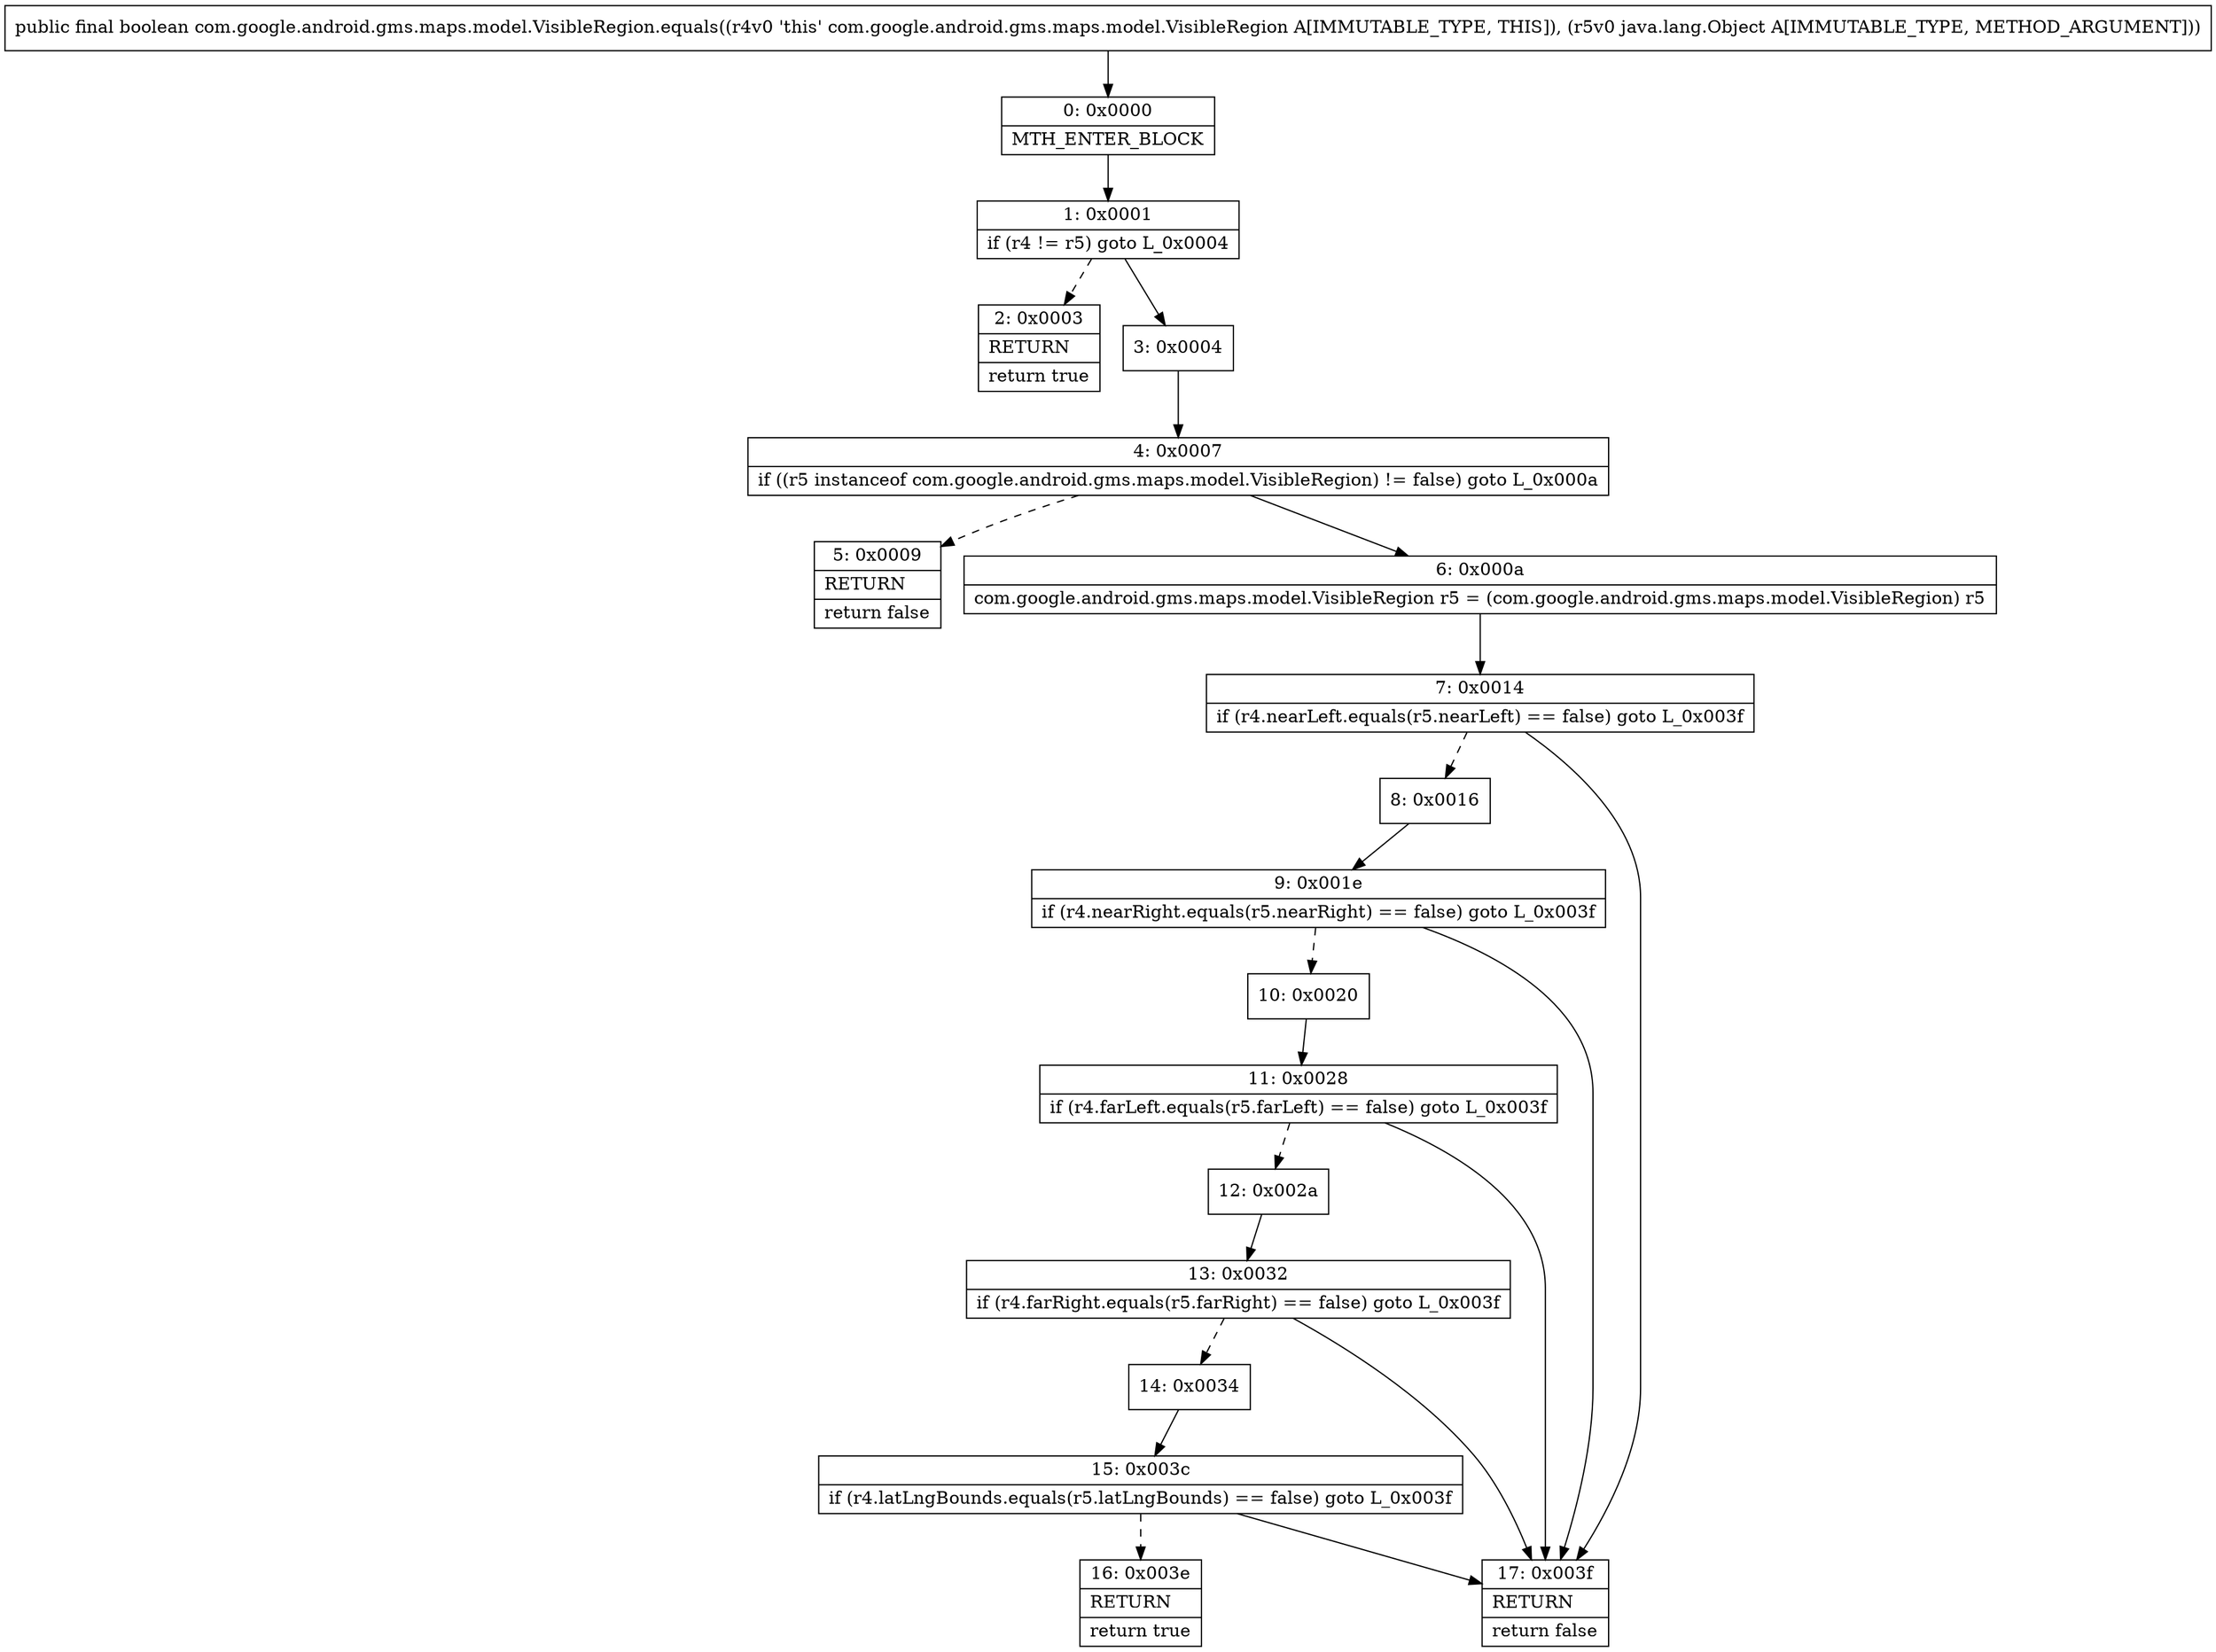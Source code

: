 digraph "CFG forcom.google.android.gms.maps.model.VisibleRegion.equals(Ljava\/lang\/Object;)Z" {
Node_0 [shape=record,label="{0\:\ 0x0000|MTH_ENTER_BLOCK\l}"];
Node_1 [shape=record,label="{1\:\ 0x0001|if (r4 != r5) goto L_0x0004\l}"];
Node_2 [shape=record,label="{2\:\ 0x0003|RETURN\l|return true\l}"];
Node_3 [shape=record,label="{3\:\ 0x0004}"];
Node_4 [shape=record,label="{4\:\ 0x0007|if ((r5 instanceof com.google.android.gms.maps.model.VisibleRegion) != false) goto L_0x000a\l}"];
Node_5 [shape=record,label="{5\:\ 0x0009|RETURN\l|return false\l}"];
Node_6 [shape=record,label="{6\:\ 0x000a|com.google.android.gms.maps.model.VisibleRegion r5 = (com.google.android.gms.maps.model.VisibleRegion) r5\l}"];
Node_7 [shape=record,label="{7\:\ 0x0014|if (r4.nearLeft.equals(r5.nearLeft) == false) goto L_0x003f\l}"];
Node_8 [shape=record,label="{8\:\ 0x0016}"];
Node_9 [shape=record,label="{9\:\ 0x001e|if (r4.nearRight.equals(r5.nearRight) == false) goto L_0x003f\l}"];
Node_10 [shape=record,label="{10\:\ 0x0020}"];
Node_11 [shape=record,label="{11\:\ 0x0028|if (r4.farLeft.equals(r5.farLeft) == false) goto L_0x003f\l}"];
Node_12 [shape=record,label="{12\:\ 0x002a}"];
Node_13 [shape=record,label="{13\:\ 0x0032|if (r4.farRight.equals(r5.farRight) == false) goto L_0x003f\l}"];
Node_14 [shape=record,label="{14\:\ 0x0034}"];
Node_15 [shape=record,label="{15\:\ 0x003c|if (r4.latLngBounds.equals(r5.latLngBounds) == false) goto L_0x003f\l}"];
Node_16 [shape=record,label="{16\:\ 0x003e|RETURN\l|return true\l}"];
Node_17 [shape=record,label="{17\:\ 0x003f|RETURN\l|return false\l}"];
MethodNode[shape=record,label="{public final boolean com.google.android.gms.maps.model.VisibleRegion.equals((r4v0 'this' com.google.android.gms.maps.model.VisibleRegion A[IMMUTABLE_TYPE, THIS]), (r5v0 java.lang.Object A[IMMUTABLE_TYPE, METHOD_ARGUMENT])) }"];
MethodNode -> Node_0;
Node_0 -> Node_1;
Node_1 -> Node_2[style=dashed];
Node_1 -> Node_3;
Node_3 -> Node_4;
Node_4 -> Node_5[style=dashed];
Node_4 -> Node_6;
Node_6 -> Node_7;
Node_7 -> Node_8[style=dashed];
Node_7 -> Node_17;
Node_8 -> Node_9;
Node_9 -> Node_10[style=dashed];
Node_9 -> Node_17;
Node_10 -> Node_11;
Node_11 -> Node_12[style=dashed];
Node_11 -> Node_17;
Node_12 -> Node_13;
Node_13 -> Node_14[style=dashed];
Node_13 -> Node_17;
Node_14 -> Node_15;
Node_15 -> Node_16[style=dashed];
Node_15 -> Node_17;
}

